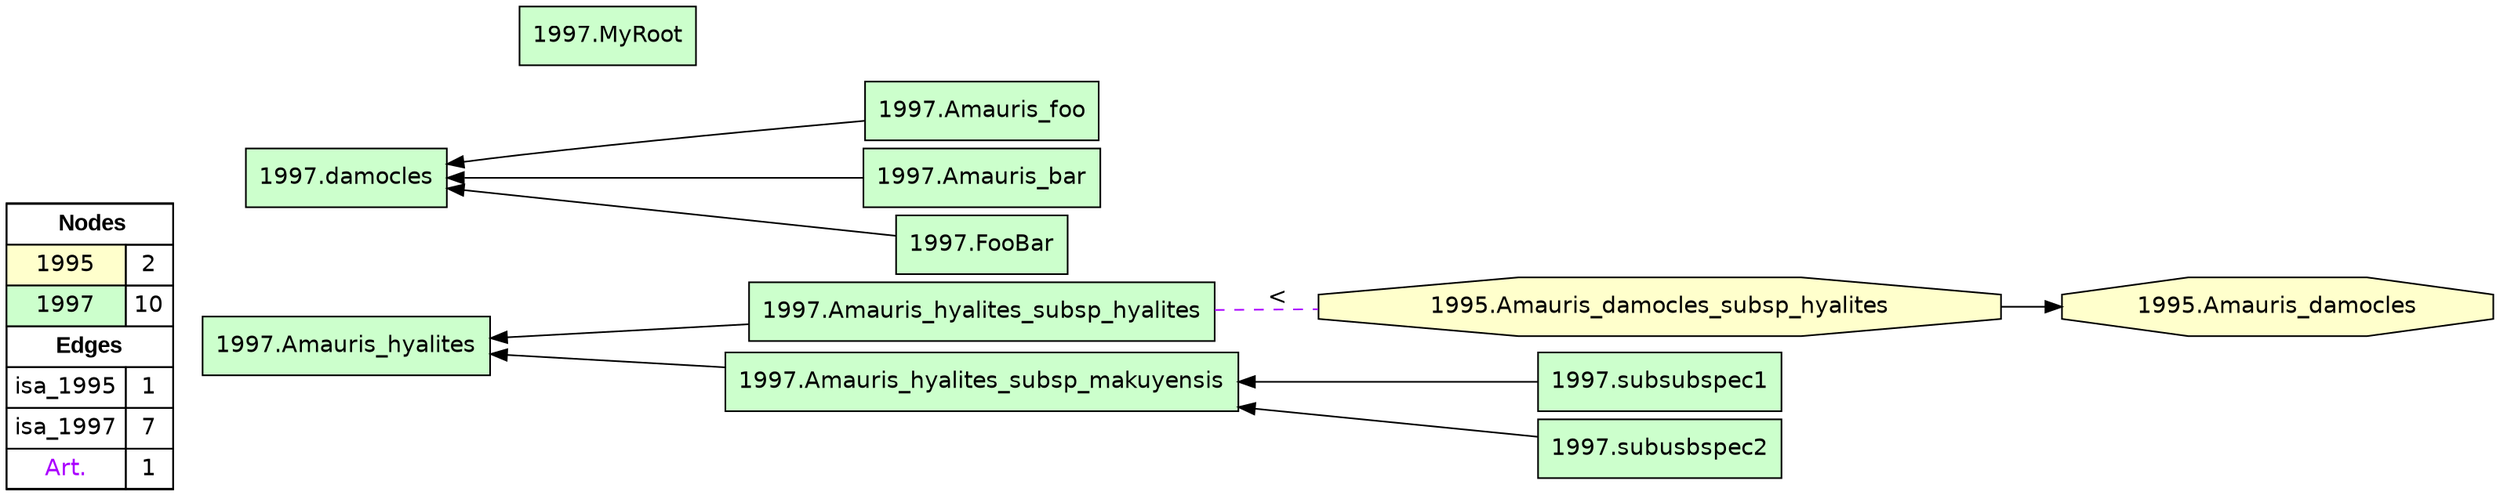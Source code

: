 digraph{
rankdir=LR
node[shape=circle style=filled fillcolor="#FFFFFF"] 
node[shape=octagon style=filled fillcolor="#FFFFCC" fontname="helvetica"] 
"1995.Amauris_damocles"
"1995.Amauris_damocles_subsp_hyalites"
node[shape=circle style=filled fillcolor="#FFFFFF"] 
node[shape=box style=filled fillcolor="#CCFFCC" fontname="helvetica"] 
"1997.Amauris_foo"
"1997.Amauris_hyalites_subsp_hyalites"
"1997.Amauris_hyalites_subsp_makuyensis"
"1997.subsubspec1"
"1997.MyRoot"
"1997.Amauris_hyalites"
"1997.Amauris_bar"
"1997.subusbspec2"
"1997.damocles"
"1997.FooBar"
edge[style=solid color="#000000" constraint=true penwidth=1]
edge[style=solid color="#000000" constraint=true penwidth=1]
"1995.Amauris_damocles_subsp_hyalites" -> "1995.Amauris_damocles"
edge[style=solid color="#000000" constraint=true penwidth=1]
edge[style=solid color="#000000" constraint=true penwidth=1]
"1997.damocles" -> "1997.FooBar" [dir=back]
"1997.Amauris_hyalites" -> "1997.Amauris_hyalites_subsp_makuyensis" [dir=back]
"1997.damocles" -> "1997.Amauris_foo" [dir=back]
"1997.damocles" -> "1997.Amauris_bar" [dir=back]
"1997.Amauris_hyalites" -> "1997.Amauris_hyalites_subsp_hyalites" [dir=back]
"1997.Amauris_hyalites_subsp_makuyensis" -> "1997.subsubspec1" [dir=back]
"1997.Amauris_hyalites_subsp_makuyensis" -> "1997.subusbspec2" [dir=back]
edge[style=solid color="#000000" constraint=true penwidth=1]
edge[style=dashed color="#AA00FF" constraint=true penwidth=1 arrowhead=none]
"1997.Amauris_hyalites_subsp_hyalites" -> "1995.Amauris_damocles_subsp_hyalites" [label="<"]
node[shape=box] 
{rank=source Legend [fillcolor= white margin=0 label=< 
 <TABLE BORDER="0" CELLBORDER="1" CELLSPACING="0" CELLPADDING="4"> 
<TR> <TD COLSPAN="2"><font face="Arial Black"> Nodes</font></TD> </TR> 
<TR> 
 <TD bgcolor="#FFFFCC" fontname="helvetica">1995</TD> 
 <TD>2</TD> 
 </TR> 
<TR> 
 <TD bgcolor="#CCFFCC" fontname="helvetica">1997</TD> 
 <TD>10</TD> 
 </TR> 
<TR> <TD COLSPAN="2"><font face = "Arial Black"> Edges </font></TD> </TR> 
<TR> 
 <TD><font color ="#000000">isa_1995</font></TD> 
 <TD>1</TD> 
 </TR> 
<TR> 
 <TD><font color ="#000000">isa_1997</font></TD> 
 <TD>7</TD> 
 </TR> 
<TR> 
 <TD><font color ="#AA00FF">Art.</font></TD> 
 <TD>1</TD> 
 </TR> 
</TABLE> 
 >] } 
}